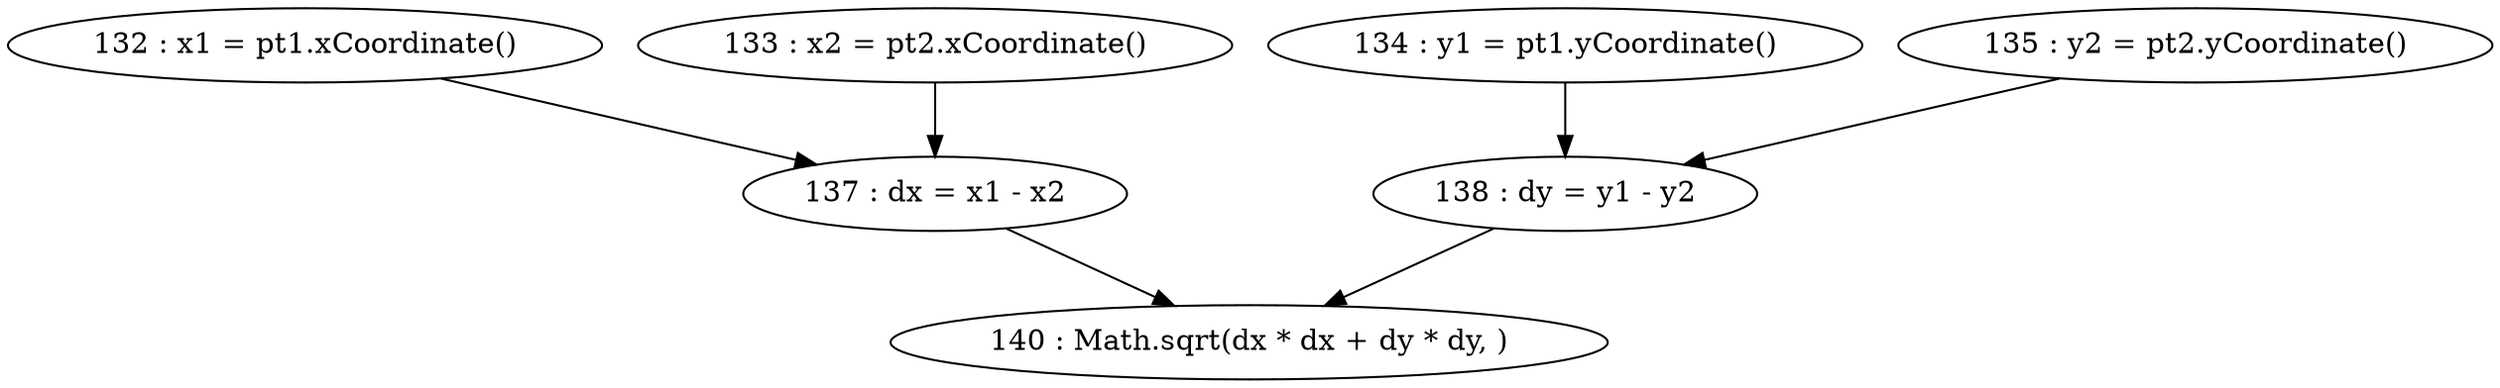 digraph G {
"132 : x1 = pt1.xCoordinate()"
"132 : x1 = pt1.xCoordinate()" -> "137 : dx = x1 - x2"
"133 : x2 = pt2.xCoordinate()"
"133 : x2 = pt2.xCoordinate()" -> "137 : dx = x1 - x2"
"134 : y1 = pt1.yCoordinate()"
"134 : y1 = pt1.yCoordinate()" -> "138 : dy = y1 - y2"
"135 : y2 = pt2.yCoordinate()"
"135 : y2 = pt2.yCoordinate()" -> "138 : dy = y1 - y2"
"137 : dx = x1 - x2"
"137 : dx = x1 - x2" -> "140 : Math.sqrt(dx * dx + dy * dy, )"
"138 : dy = y1 - y2"
"138 : dy = y1 - y2" -> "140 : Math.sqrt(dx * dx + dy * dy, )"
"140 : Math.sqrt(dx * dx + dy * dy, )"
}
